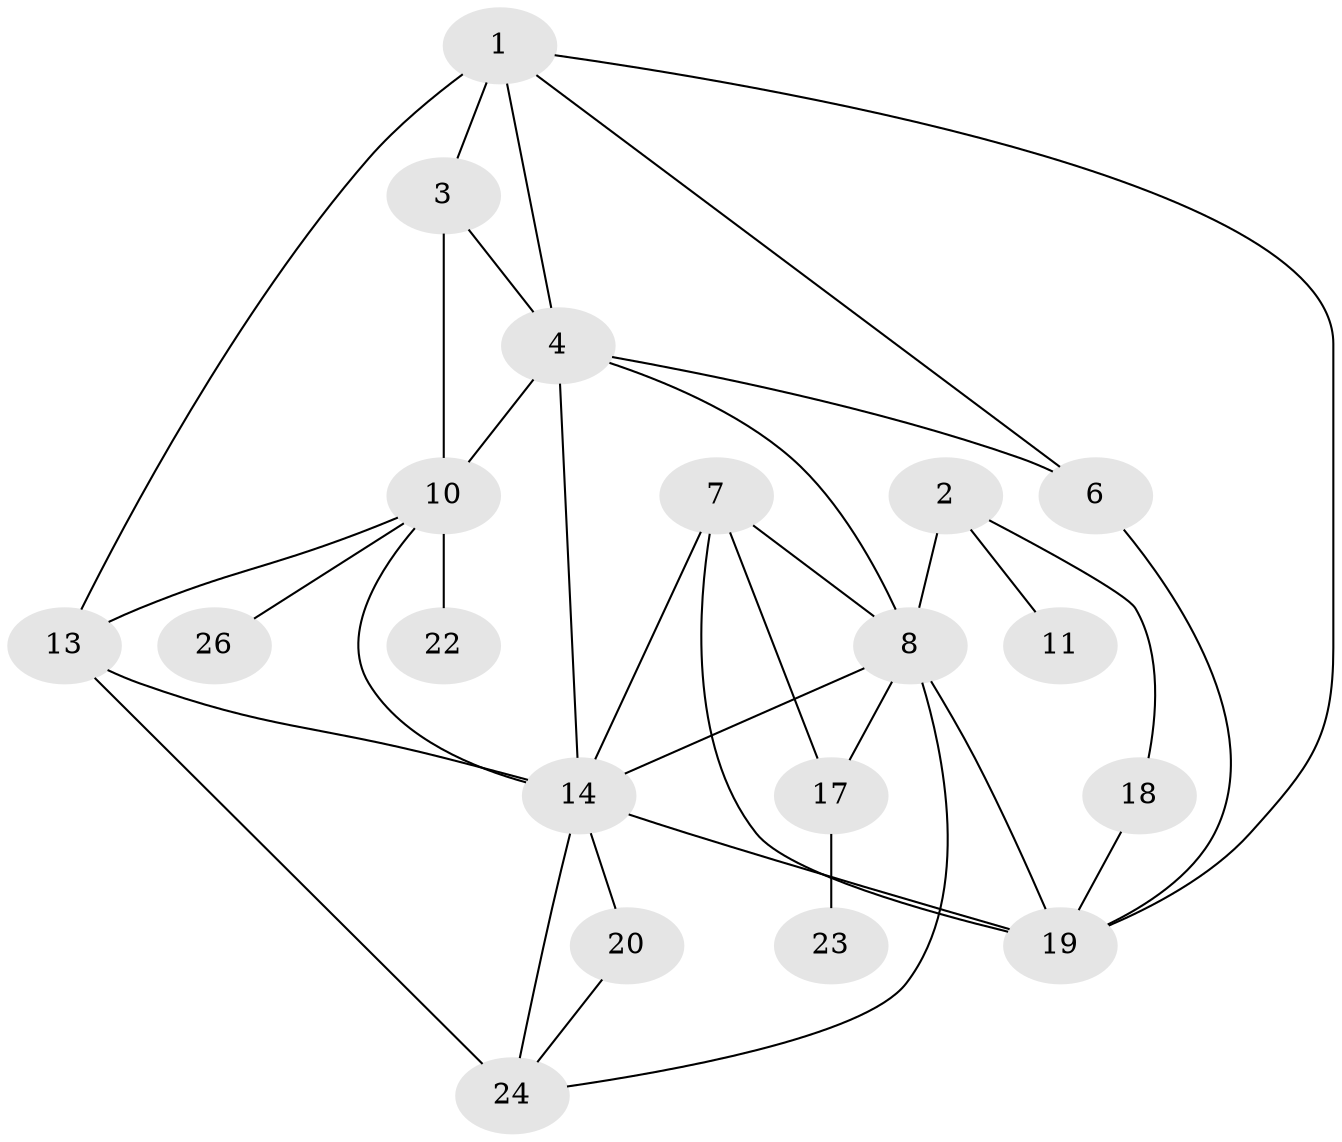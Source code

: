 // original degree distribution, {4: 0.19117647058823528, 3: 0.22058823529411764, 1: 0.14705882352941177, 2: 0.2647058823529412, 6: 0.014705882352941176, 0: 0.11764705882352941, 5: 0.04411764705882353}
// Generated by graph-tools (version 1.1) at 2025/48/03/04/25 22:48:12]
// undirected, 19 vertices, 35 edges
graph export_dot {
  node [color=gray90,style=filled];
  1;
  2;
  3;
  4;
  6;
  7;
  8;
  10;
  11;
  13;
  14;
  17;
  18;
  19;
  20;
  22;
  23;
  24;
  26;
  1 -- 3 [weight=2.0];
  1 -- 4 [weight=2.0];
  1 -- 6 [weight=1.0];
  1 -- 13 [weight=2.0];
  1 -- 19 [weight=1.0];
  2 -- 8 [weight=2.0];
  2 -- 11 [weight=1.0];
  2 -- 18 [weight=1.0];
  3 -- 4 [weight=1.0];
  3 -- 10 [weight=1.0];
  4 -- 6 [weight=1.0];
  4 -- 8 [weight=1.0];
  4 -- 10 [weight=2.0];
  4 -- 14 [weight=1.0];
  6 -- 19 [weight=1.0];
  7 -- 8 [weight=1.0];
  7 -- 14 [weight=1.0];
  7 -- 17 [weight=1.0];
  7 -- 19 [weight=1.0];
  8 -- 14 [weight=1.0];
  8 -- 17 [weight=1.0];
  8 -- 19 [weight=1.0];
  8 -- 24 [weight=1.0];
  10 -- 13 [weight=1.0];
  10 -- 14 [weight=1.0];
  10 -- 22 [weight=1.0];
  10 -- 26 [weight=1.0];
  13 -- 14 [weight=1.0];
  13 -- 24 [weight=2.0];
  14 -- 19 [weight=2.0];
  14 -- 20 [weight=1.0];
  14 -- 24 [weight=2.0];
  17 -- 23 [weight=1.0];
  18 -- 19 [weight=1.0];
  20 -- 24 [weight=1.0];
}
